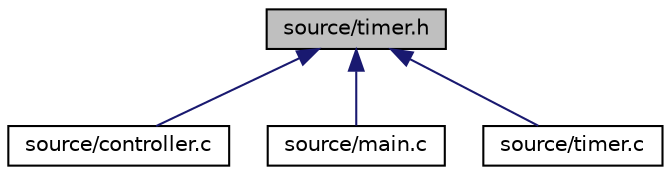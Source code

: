digraph "source/timer.h"
{
  edge [fontname="Helvetica",fontsize="10",labelfontname="Helvetica",labelfontsize="10"];
  node [fontname="Helvetica",fontsize="10",shape=record];
  Node1 [label="source/timer.h",height=0.2,width=0.4,color="black", fillcolor="grey75", style="filled", fontcolor="black"];
  Node1 -> Node2 [dir="back",color="midnightblue",fontsize="10",style="solid"];
  Node2 [label="source/controller.c",height=0.2,width=0.4,color="black", fillcolor="white", style="filled",URL="$controller_8c_source.html"];
  Node1 -> Node3 [dir="back",color="midnightblue",fontsize="10",style="solid"];
  Node3 [label="source/main.c",height=0.2,width=0.4,color="black", fillcolor="white", style="filled",URL="$main_8c_source.html"];
  Node1 -> Node4 [dir="back",color="midnightblue",fontsize="10",style="solid"];
  Node4 [label="source/timer.c",height=0.2,width=0.4,color="black", fillcolor="white", style="filled",URL="$timer_8c_source.html"];
}
